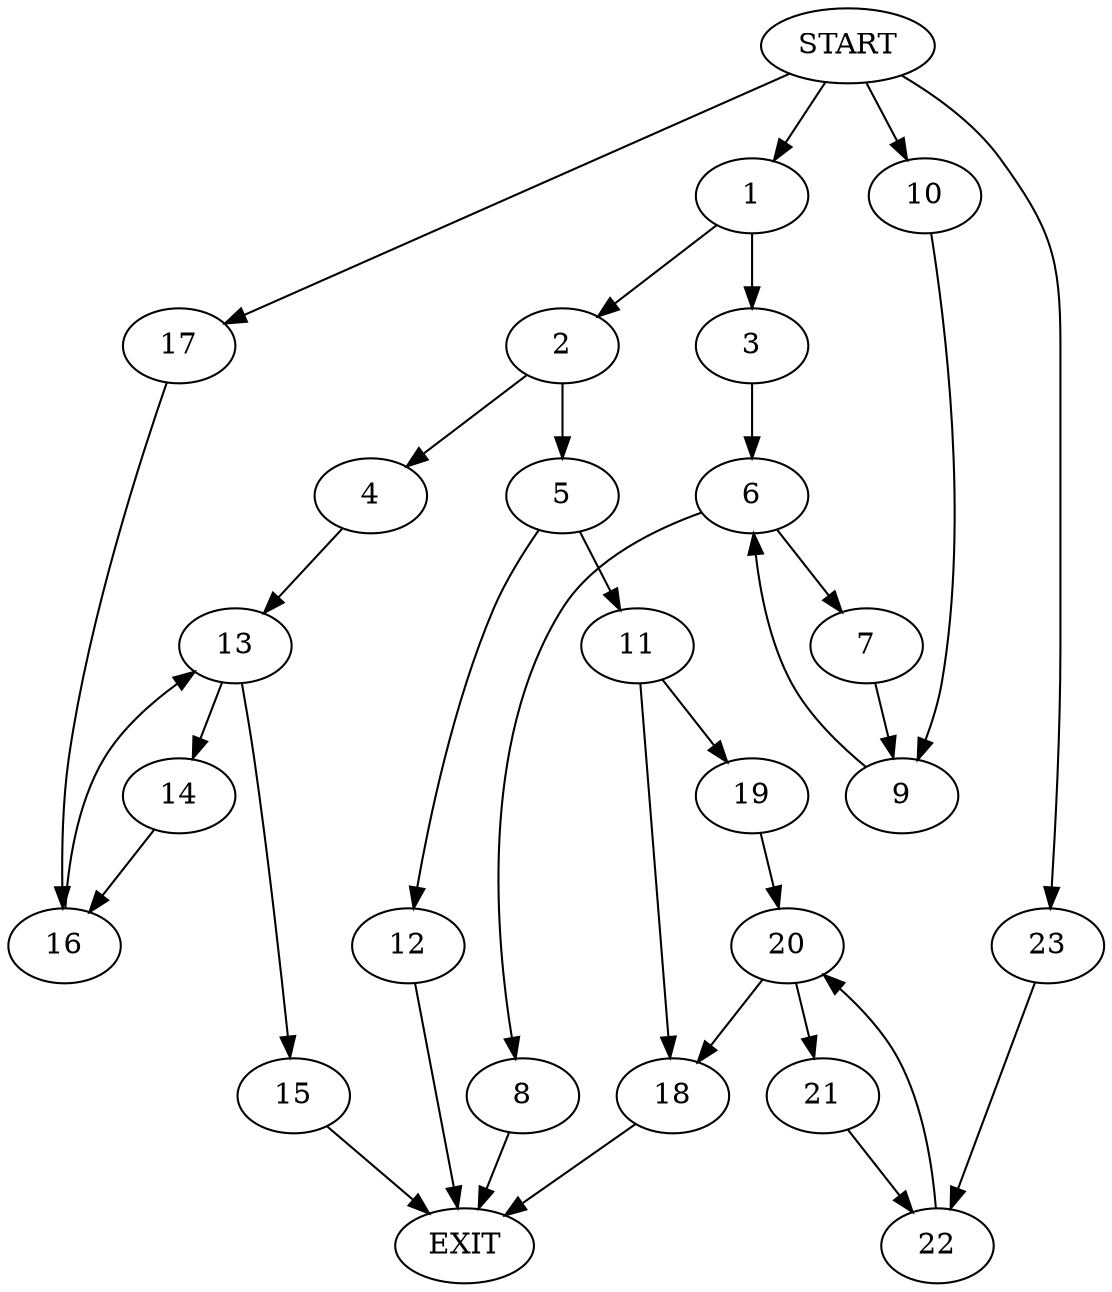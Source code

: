 digraph {
0 [label="START"]
24 [label="EXIT"]
0 -> 1
1 -> 2
1 -> 3
2 -> 4
2 -> 5
3 -> 6
6 -> 7
6 -> 8
7 -> 9
8 -> 24
9 -> 6
0 -> 10
10 -> 9
5 -> 11
5 -> 12
4 -> 13
13 -> 14
13 -> 15
15 -> 24
14 -> 16
16 -> 13
0 -> 17
17 -> 16
11 -> 18
11 -> 19
12 -> 24
19 -> 20
18 -> 24
20 -> 18
20 -> 21
21 -> 22
22 -> 20
0 -> 23
23 -> 22
}
